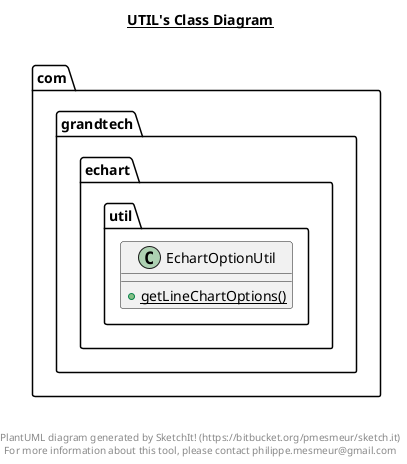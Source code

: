 @startuml

title __UTIL's Class Diagram__\n

  namespace com.grandtech.echart {
    namespace util {
      class com.grandtech.echart.util.EchartOptionUtil {
          {static} + getLineChartOptions()
      }
    }
  }
  



right footer


PlantUML diagram generated by SketchIt! (https://bitbucket.org/pmesmeur/sketch.it)
For more information about this tool, please contact philippe.mesmeur@gmail.com
endfooter

@enduml
